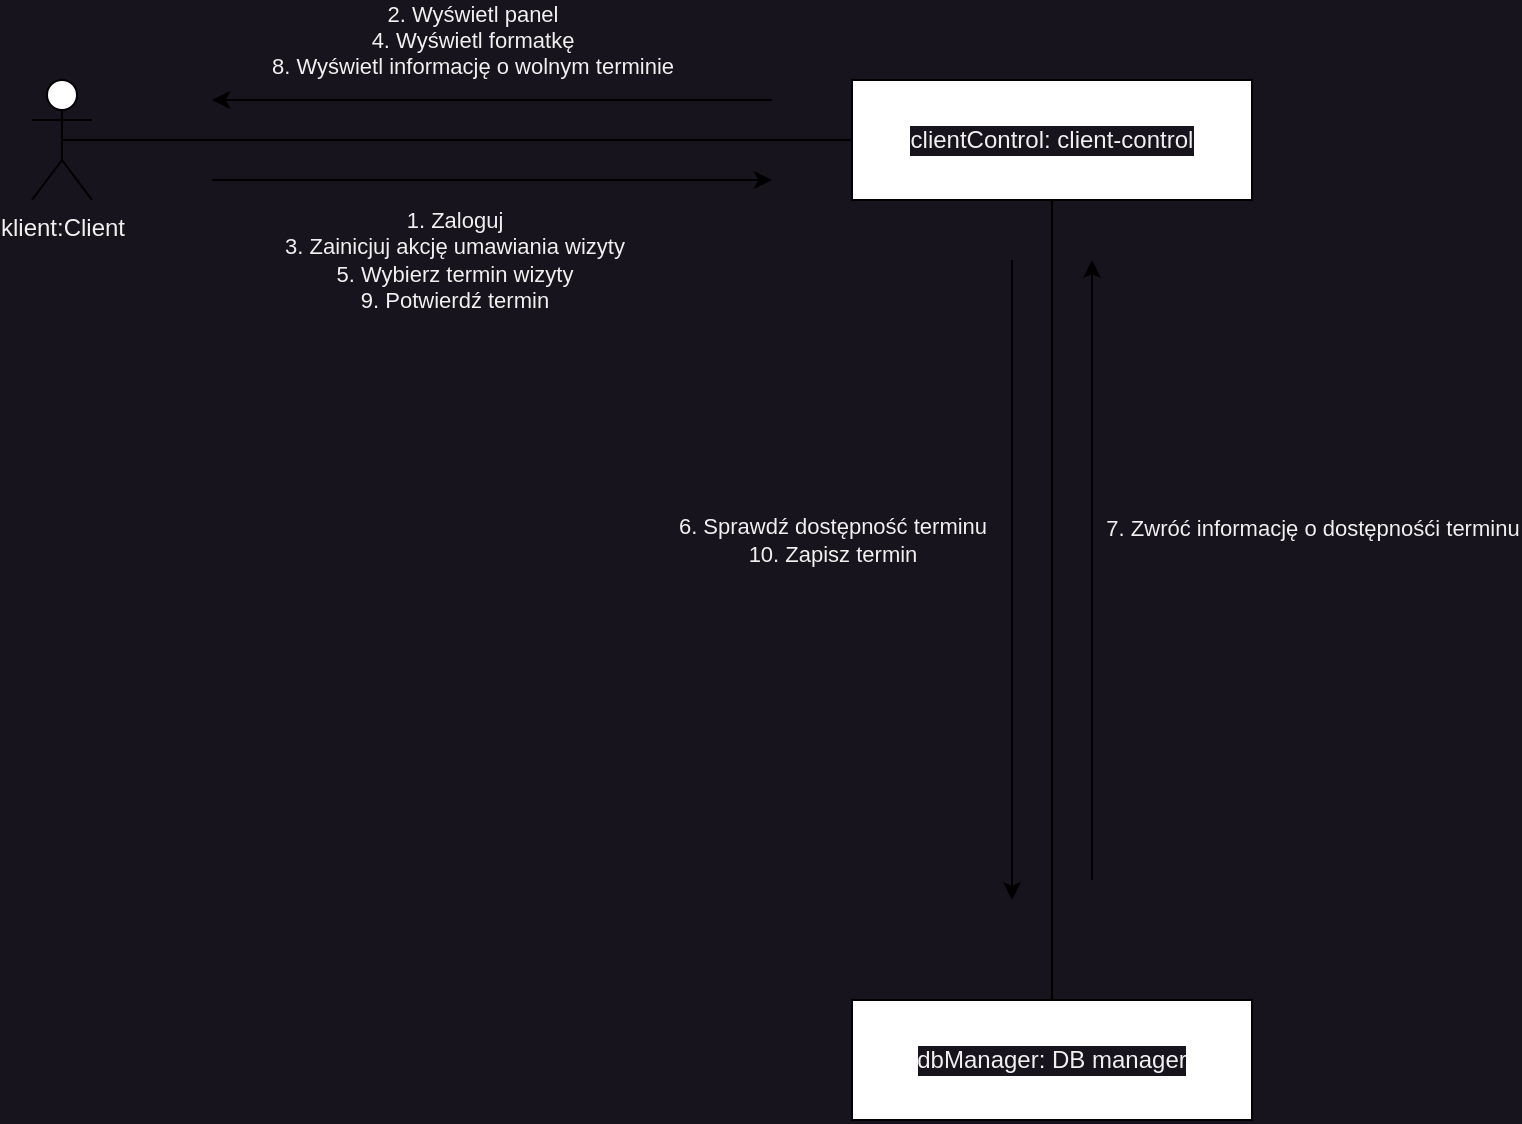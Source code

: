 <mxfile>
    <diagram id="nsfevP2osErpfEe3cftW" name="Page-1">
        <mxGraphModel dx="752" dy="649" grid="1" gridSize="10" guides="1" tooltips="1" connect="1" arrows="1" fold="1" page="1" pageScale="1" pageWidth="827" pageHeight="1169" background="#18141D" math="0" shadow="0">
            <root>
                <mxCell id="0"/>
                <mxCell id="1" parent="0"/>
                <mxCell id="2" value="klient:Client" style="shape=umlActor;verticalLabelPosition=bottom;verticalAlign=top;html=1;outlineConnect=0;labelBackgroundColor=#18141D;fontColor=#F0F0F0;" parent="1" vertex="1">
                    <mxGeometry x="70" y="230" width="30" height="60" as="geometry"/>
                </mxCell>
                <mxCell id="5" style="edgeStyle=none;html=1;exitX=0.5;exitY=1;exitDx=0;exitDy=0;entryX=0.5;entryY=0;entryDx=0;entryDy=0;endArrow=none;endFill=0;labelBackgroundColor=#18141D;fontColor=#F0F0F0;" parent="1" source="3" target="4" edge="1">
                    <mxGeometry relative="1" as="geometry"/>
                </mxCell>
                <mxCell id="6" style="edgeStyle=none;html=1;entryX=0.5;entryY=0.5;entryDx=0;entryDy=0;entryPerimeter=0;endArrow=none;endFill=0;labelBackgroundColor=#18141D;fontColor=#F0F0F0;" parent="1" source="3" target="2" edge="1">
                    <mxGeometry relative="1" as="geometry"/>
                </mxCell>
                <mxCell id="3" value="clientControl: client-control" style="rounded=0;whiteSpace=wrap;html=1;labelBackgroundColor=#18141D;fontColor=#F0F0F0;" parent="1" vertex="1">
                    <mxGeometry x="480" y="230" width="200" height="60" as="geometry"/>
                </mxCell>
                <mxCell id="4" value="dbManager: DB manager" style="rounded=0;whiteSpace=wrap;html=1;labelBackgroundColor=#18141D;fontColor=#F0F0F0;" parent="1" vertex="1">
                    <mxGeometry x="480" y="690" width="200" height="60" as="geometry"/>
                </mxCell>
                <mxCell id="7" value="" style="endArrow=classic;html=1;labelBackgroundColor=#18141D;fontColor=#F0F0F0;" parent="1" edge="1">
                    <mxGeometry width="50" height="50" relative="1" as="geometry">
                        <mxPoint x="160" y="280" as="sourcePoint"/>
                        <mxPoint x="440" y="280" as="targetPoint"/>
                    </mxGeometry>
                </mxCell>
                <mxCell id="11" value="1. Zaloguj&lt;br&gt;3. Zainicjuj akcję umawiania wizyty&lt;br&gt;5. Wybierz termin wizyty&lt;br&gt;9. Potwierdź termin" style="edgeLabel;html=1;align=center;verticalAlign=middle;resizable=0;points=[];labelBackgroundColor=#18141D;fontColor=#F0F0F0;" parent="7" vertex="1" connectable="0">
                    <mxGeometry x="-0.275" y="-1" relative="1" as="geometry">
                        <mxPoint x="19" y="39" as="offset"/>
                    </mxGeometry>
                </mxCell>
                <mxCell id="8" value="" style="endArrow=classic;html=1;labelBackgroundColor=#18141D;fontColor=#F0F0F0;" parent="1" edge="1">
                    <mxGeometry width="50" height="50" relative="1" as="geometry">
                        <mxPoint x="440" y="240" as="sourcePoint"/>
                        <mxPoint x="160" y="240" as="targetPoint"/>
                    </mxGeometry>
                </mxCell>
                <mxCell id="12" value="2. Wyświetl panel&lt;br&gt;4. Wyświetl formatkę&lt;br&gt;8. Wyświetl informację o wolnym terminie" style="edgeLabel;html=1;align=center;verticalAlign=middle;resizable=0;points=[];labelBackgroundColor=#18141D;fontColor=#F0F0F0;" parent="8" vertex="1" connectable="0">
                    <mxGeometry x="0.193" y="-1" relative="1" as="geometry">
                        <mxPoint x="17" y="-29" as="offset"/>
                    </mxGeometry>
                </mxCell>
                <mxCell id="9" value="6. Sprawdź dostępność terminu&lt;br&gt;10. Zapisz termin" style="endArrow=classic;html=1;labelBackgroundColor=#18141D;fontColor=#F0F0F0;" parent="1" edge="1">
                    <mxGeometry x="-0.125" y="-90" width="50" height="50" relative="1" as="geometry">
                        <mxPoint x="560" y="320" as="sourcePoint"/>
                        <mxPoint x="560" y="640" as="targetPoint"/>
                        <mxPoint as="offset"/>
                    </mxGeometry>
                </mxCell>
                <mxCell id="10" value="" style="endArrow=classic;html=1;labelBackgroundColor=#18141D;fontColor=#F0F0F0;" parent="1" edge="1">
                    <mxGeometry width="50" height="50" relative="1" as="geometry">
                        <mxPoint x="600" y="630" as="sourcePoint"/>
                        <mxPoint x="600" y="320" as="targetPoint"/>
                    </mxGeometry>
                </mxCell>
                <mxCell id="13" value="7. Zwróć informację o dostępnośći terminu" style="edgeLabel;html=1;align=center;verticalAlign=middle;resizable=0;points=[];labelBackgroundColor=#18141D;fontColor=#F0F0F0;" parent="10" vertex="1" connectable="0">
                    <mxGeometry x="0.129" y="-4" relative="1" as="geometry">
                        <mxPoint x="106" y="-1" as="offset"/>
                    </mxGeometry>
                </mxCell>
            </root>
        </mxGraphModel>
    </diagram>
</mxfile>